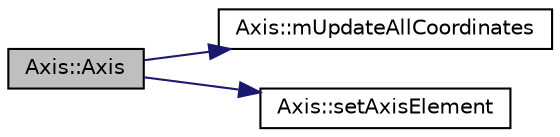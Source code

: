 digraph "Axis::Axis"
{
 // LATEX_PDF_SIZE
  edge [fontname="Helvetica",fontsize="10",labelfontname="Helvetica",labelfontsize="10"];
  node [fontname="Helvetica",fontsize="10",shape=record];
  rankdir="LR";
  Node1 [label="Axis::Axis",height=0.2,width=0.4,color="black", fillcolor="grey75", style="filled", fontcolor="black",tooltip=" "];
  Node1 -> Node2 [color="midnightblue",fontsize="10",style="solid",fontname="Helvetica"];
  Node2 [label="Axis::mUpdateAllCoordinates",height=0.2,width=0.4,color="black", fillcolor="white", style="filled",URL="$class_axis.html#a6bb7d555653dd071ecfd9564d7b490cb",tooltip=" "];
  Node1 -> Node3 [color="midnightblue",fontsize="10",style="solid",fontname="Helvetica"];
  Node3 [label="Axis::setAxisElement",height=0.2,width=0.4,color="black", fillcolor="white", style="filled",URL="$class_axis.html#a21077daff3a1dd18bfd585a07a55bcb5",tooltip=" "];
}
